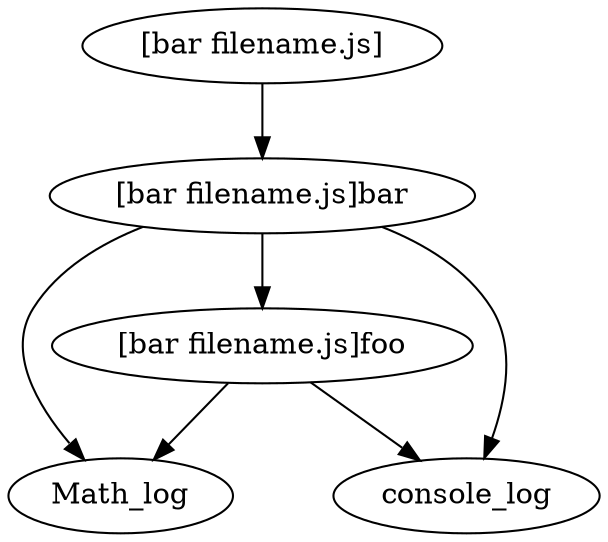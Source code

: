 digraph test {
    "[bar filename.js]foo" -> "Math_log"
"[bar filename.js]foo" -> "console_log"
"[bar filename.js]bar" -> "Math_log"
"[bar filename.js]bar" -> "console_log"
"[bar filename.js]bar" -> "[bar filename.js]foo"
"[bar filename.js]" -> "[bar filename.js]bar"
}